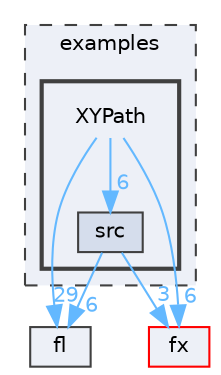digraph "/home/runner/work/FastLED/FastLED/examples/XYPath"
{
 // INTERACTIVE_SVG=YES
 // LATEX_PDF_SIZE
  bgcolor="transparent";
  edge [fontname=Helvetica,fontsize=10,labelfontname=Helvetica,labelfontsize=10];
  node [fontname=Helvetica,fontsize=10,shape=box,height=0.2,width=0.4];
  compound=true
  subgraph clusterdir_d28a4824dc47e487b107a5db32ef43c4 {
    graph [ bgcolor="#edf0f7", pencolor="grey25", label="examples", fontname=Helvetica,fontsize=10 style="filled,dashed", URL="dir_d28a4824dc47e487b107a5db32ef43c4.html",tooltip=""]
  subgraph clusterdir_cc9984e6eff452013925a455461d1380 {
    graph [ bgcolor="#edf0f7", pencolor="grey25", label="", fontname=Helvetica,fontsize=10 style="filled,bold", URL="dir_cc9984e6eff452013925a455461d1380.html",tooltip=""]
    dir_cc9984e6eff452013925a455461d1380 [shape=plaintext, label="XYPath"];
  dir_391d7e6bfc710a07b67dceec1355b466 [label="src", fillcolor="#d5ddec", color="grey25", style="filled", URL="dir_391d7e6bfc710a07b67dceec1355b466.html",tooltip=""];
  }
  }
  dir_4d1829fa9bd13d7db71e765b2707b248 [label="fl", fillcolor="#edf0f7", color="grey25", style="filled", URL="dir_4d1829fa9bd13d7db71e765b2707b248.html",tooltip=""];
  dir_acbb946b833f21b16ec30aa21c4c3a72 [label="fx", fillcolor="#edf0f7", color="red", style="filled", URL="dir_acbb946b833f21b16ec30aa21c4c3a72.html",tooltip=""];
  dir_cc9984e6eff452013925a455461d1380->dir_391d7e6bfc710a07b67dceec1355b466 [headlabel="6", labeldistance=1.5 headhref="dir_000111_000095.html" href="dir_000111_000095.html" color="steelblue1" fontcolor="steelblue1"];
  dir_cc9984e6eff452013925a455461d1380->dir_4d1829fa9bd13d7db71e765b2707b248 [headlabel="29", labeldistance=1.5 headhref="dir_000111_000042.html" href="dir_000111_000042.html" color="steelblue1" fontcolor="steelblue1"];
  dir_cc9984e6eff452013925a455461d1380->dir_acbb946b833f21b16ec30aa21c4c3a72 [headlabel="6", labeldistance=1.5 headhref="dir_000111_000044.html" href="dir_000111_000044.html" color="steelblue1" fontcolor="steelblue1"];
  dir_391d7e6bfc710a07b67dceec1355b466->dir_4d1829fa9bd13d7db71e765b2707b248 [headlabel="6", labeldistance=1.5 headhref="dir_000095_000042.html" href="dir_000095_000042.html" color="steelblue1" fontcolor="steelblue1"];
  dir_391d7e6bfc710a07b67dceec1355b466->dir_acbb946b833f21b16ec30aa21c4c3a72 [headlabel="3", labeldistance=1.5 headhref="dir_000095_000044.html" href="dir_000095_000044.html" color="steelblue1" fontcolor="steelblue1"];
}
